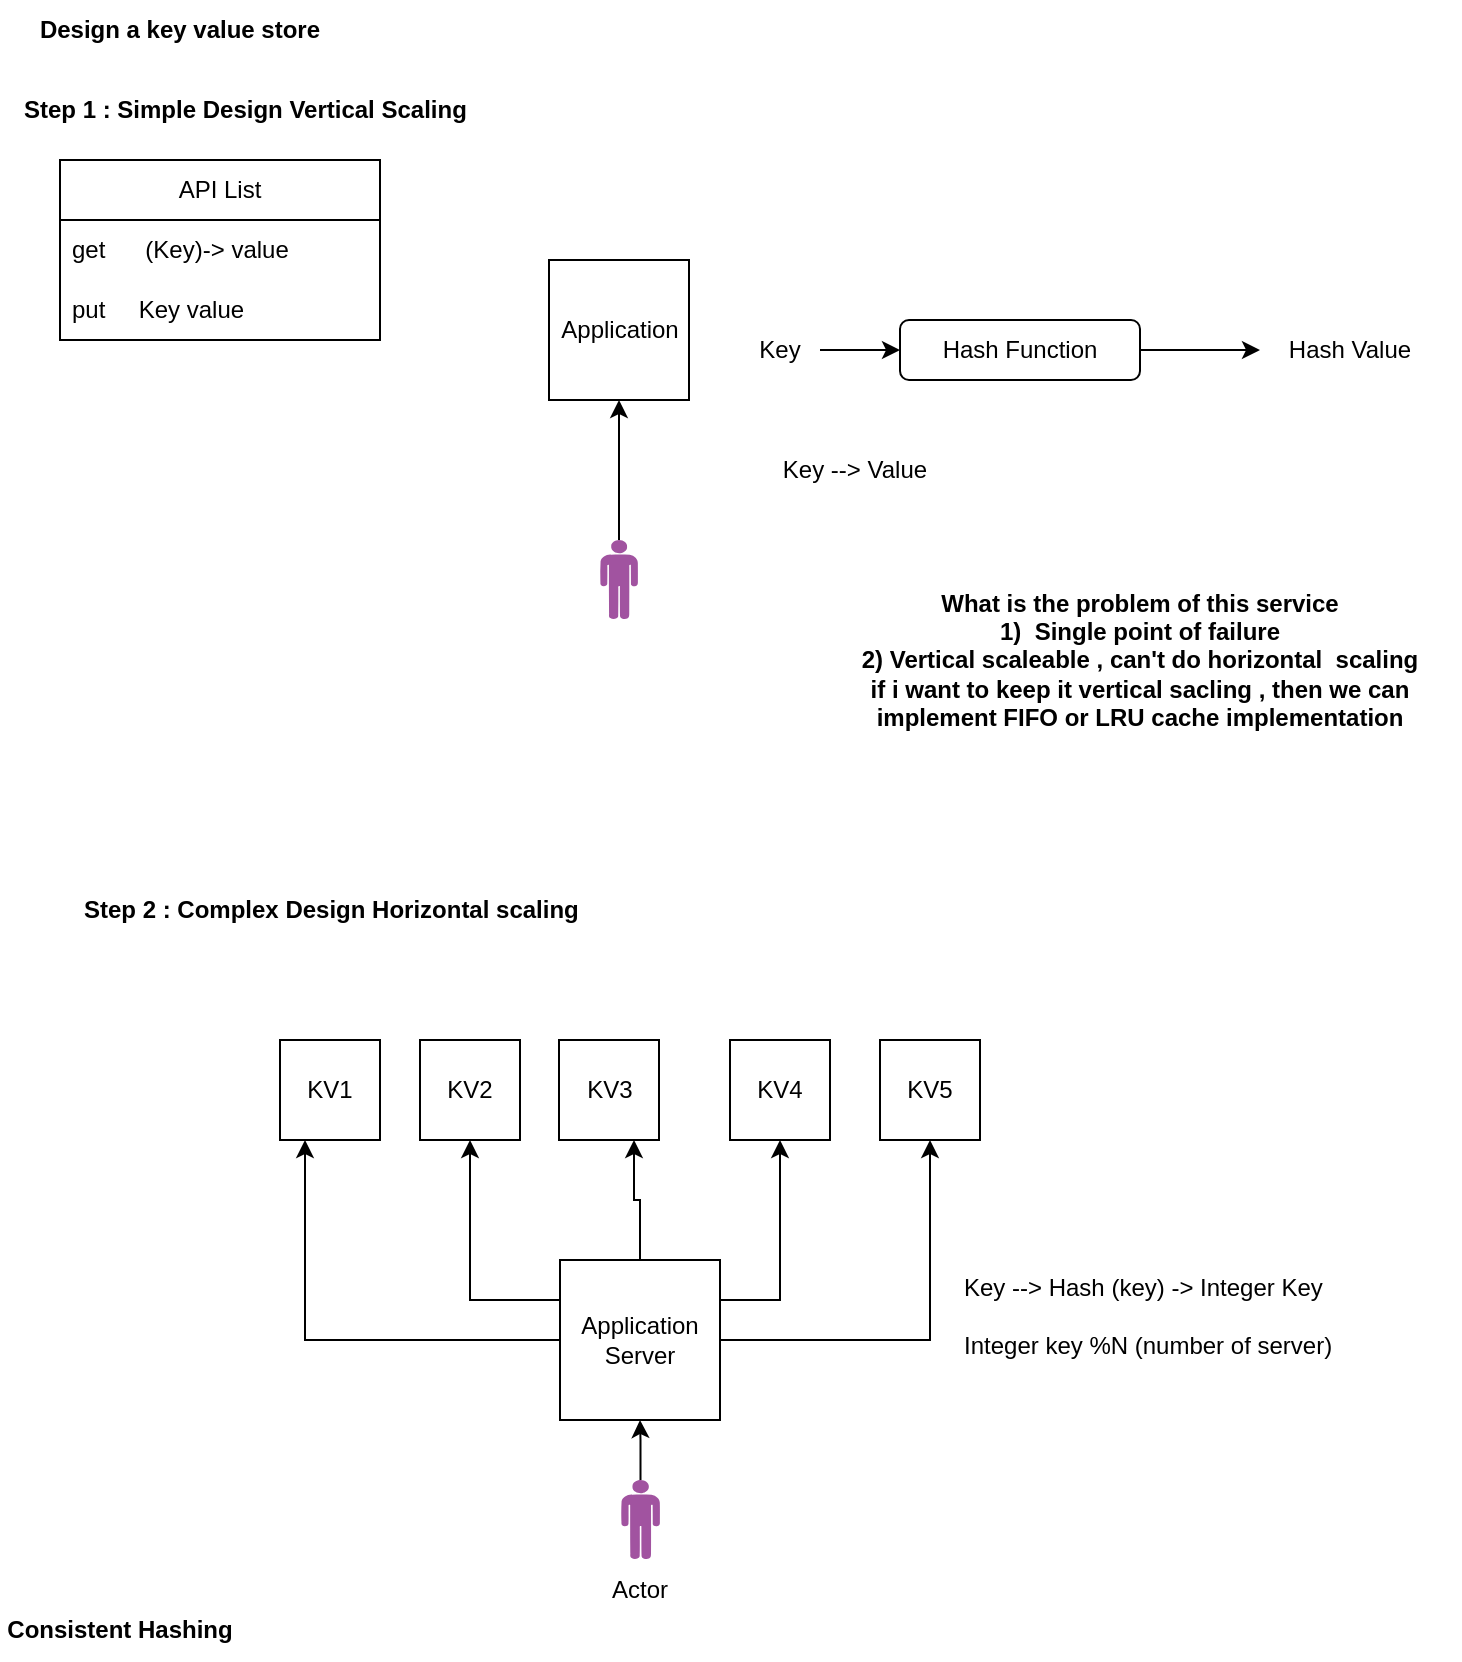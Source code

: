 <mxfile version="24.8.3">
  <diagram name="Key Value Store" id="0Y-sCsEEgywu30MbAkM8">
    <mxGraphModel dx="1050" dy="530" grid="1" gridSize="10" guides="1" tooltips="1" connect="1" arrows="1" fold="1" page="1" pageScale="1" pageWidth="850" pageHeight="1100" math="0" shadow="0">
      <root>
        <mxCell id="0" />
        <mxCell id="1" parent="0" />
        <mxCell id="HIJ6LjRNpunLngv8_PbZ-7" style="edgeStyle=orthogonalEdgeStyle;rounded=0;orthogonalLoop=1;jettySize=auto;html=1;entryX=0.5;entryY=1;entryDx=0;entryDy=0;" edge="1" parent="1" source="HIJ6LjRNpunLngv8_PbZ-1" target="HIJ6LjRNpunLngv8_PbZ-3">
          <mxGeometry relative="1" as="geometry">
            <mxPoint x="349.5" y="220" as="targetPoint" />
          </mxGeometry>
        </mxCell>
        <mxCell id="HIJ6LjRNpunLngv8_PbZ-1" value="" style="verticalLabelPosition=bottom;sketch=0;html=1;fillColor=#A153A0;verticalAlign=top;align=center;pointerEvents=1;shape=mxgraph.cisco_safe.design.actor_2;" vertex="1" parent="1">
          <mxGeometry x="340" y="310" width="19" height="40" as="geometry" />
        </mxCell>
        <mxCell id="HIJ6LjRNpunLngv8_PbZ-2" value="Design a key value store" style="text;html=1;align=center;verticalAlign=middle;whiteSpace=wrap;rounded=0;fontStyle=1" vertex="1" parent="1">
          <mxGeometry x="40" y="40" width="180" height="30" as="geometry" />
        </mxCell>
        <mxCell id="HIJ6LjRNpunLngv8_PbZ-3" value="Application" style="whiteSpace=wrap;html=1;aspect=fixed;" vertex="1" parent="1">
          <mxGeometry x="314.5" y="170" width="70" height="70" as="geometry" />
        </mxCell>
        <mxCell id="HIJ6LjRNpunLngv8_PbZ-9" style="edgeStyle=orthogonalEdgeStyle;rounded=0;orthogonalLoop=1;jettySize=auto;html=1;entryX=0;entryY=0.5;entryDx=0;entryDy=0;" edge="1" parent="1" source="HIJ6LjRNpunLngv8_PbZ-4" target="HIJ6LjRNpunLngv8_PbZ-5">
          <mxGeometry relative="1" as="geometry" />
        </mxCell>
        <mxCell id="HIJ6LjRNpunLngv8_PbZ-4" value="Key" style="text;html=1;align=center;verticalAlign=middle;whiteSpace=wrap;rounded=0;" vertex="1" parent="1">
          <mxGeometry x="410" y="200" width="40" height="30" as="geometry" />
        </mxCell>
        <mxCell id="HIJ6LjRNpunLngv8_PbZ-10" style="edgeStyle=orthogonalEdgeStyle;rounded=0;orthogonalLoop=1;jettySize=auto;html=1;" edge="1" parent="1" source="HIJ6LjRNpunLngv8_PbZ-5" target="HIJ6LjRNpunLngv8_PbZ-6">
          <mxGeometry relative="1" as="geometry" />
        </mxCell>
        <mxCell id="HIJ6LjRNpunLngv8_PbZ-5" value="Hash Function" style="rounded=1;whiteSpace=wrap;html=1;" vertex="1" parent="1">
          <mxGeometry x="490" y="200" width="120" height="30" as="geometry" />
        </mxCell>
        <mxCell id="HIJ6LjRNpunLngv8_PbZ-6" value="Hash Value" style="text;html=1;align=center;verticalAlign=middle;whiteSpace=wrap;rounded=0;" vertex="1" parent="1">
          <mxGeometry x="670" y="200" width="90" height="30" as="geometry" />
        </mxCell>
        <mxCell id="HIJ6LjRNpunLngv8_PbZ-11" value="API List" style="swimlane;fontStyle=0;childLayout=stackLayout;horizontal=1;startSize=30;horizontalStack=0;resizeParent=1;resizeParentMax=0;resizeLast=0;collapsible=1;marginBottom=0;whiteSpace=wrap;html=1;" vertex="1" parent="1">
          <mxGeometry x="70" y="120" width="160" height="90" as="geometry" />
        </mxCell>
        <mxCell id="HIJ6LjRNpunLngv8_PbZ-12" value="get&amp;nbsp; &amp;nbsp; &amp;nbsp; (Key)-&amp;gt; value" style="text;strokeColor=none;fillColor=none;align=left;verticalAlign=middle;spacingLeft=4;spacingRight=4;overflow=hidden;points=[[0,0.5],[1,0.5]];portConstraint=eastwest;rotatable=0;whiteSpace=wrap;html=1;" vertex="1" parent="HIJ6LjRNpunLngv8_PbZ-11">
          <mxGeometry y="30" width="160" height="30" as="geometry" />
        </mxCell>
        <mxCell id="HIJ6LjRNpunLngv8_PbZ-13" value="put&amp;nbsp; &amp;nbsp; &amp;nbsp;Key value" style="text;strokeColor=none;fillColor=none;align=left;verticalAlign=middle;spacingLeft=4;spacingRight=4;overflow=hidden;points=[[0,0.5],[1,0.5]];portConstraint=eastwest;rotatable=0;whiteSpace=wrap;html=1;" vertex="1" parent="HIJ6LjRNpunLngv8_PbZ-11">
          <mxGeometry y="60" width="160" height="30" as="geometry" />
        </mxCell>
        <mxCell id="HIJ6LjRNpunLngv8_PbZ-15" value="Key --&amp;gt; Value" style="text;html=1;align=center;verticalAlign=middle;whiteSpace=wrap;rounded=0;" vertex="1" parent="1">
          <mxGeometry x="425" y="260" width="85" height="30" as="geometry" />
        </mxCell>
        <mxCell id="HIJ6LjRNpunLngv8_PbZ-17" value="What is the problem of this service&lt;div&gt;1)&amp;nbsp; Single point of failure&lt;/div&gt;&lt;div&gt;2) Vertical scaleable , can&#39;t do horizontal&amp;nbsp; scaling&lt;/div&gt;&lt;div&gt;if i want to keep it vertical sacling , then we can implement FIFO or LRU cache implementation&lt;/div&gt;" style="text;html=1;align=center;verticalAlign=middle;whiteSpace=wrap;rounded=0;fontStyle=1" vertex="1" parent="1">
          <mxGeometry x="450" y="320" width="320" height="100" as="geometry" />
        </mxCell>
        <mxCell id="HIJ6LjRNpunLngv8_PbZ-18" value="Step 1 : Simple Design Vertical Scaling&amp;nbsp;" style="text;html=1;align=left;verticalAlign=middle;whiteSpace=wrap;rounded=0;fontStyle=1" vertex="1" parent="1">
          <mxGeometry x="50" y="80" width="250" height="30" as="geometry" />
        </mxCell>
        <mxCell id="HIJ6LjRNpunLngv8_PbZ-19" value="Step 2 : Complex Design Horizontal scaling" style="text;html=1;align=left;verticalAlign=middle;whiteSpace=wrap;rounded=0;fontStyle=1" vertex="1" parent="1">
          <mxGeometry x="80" y="480" width="270" height="30" as="geometry" />
        </mxCell>
        <mxCell id="HIJ6LjRNpunLngv8_PbZ-23" style="edgeStyle=orthogonalEdgeStyle;rounded=0;orthogonalLoop=1;jettySize=auto;html=1;entryX=0.5;entryY=1;entryDx=0;entryDy=0;" edge="1" parent="1" source="HIJ6LjRNpunLngv8_PbZ-20" target="HIJ6LjRNpunLngv8_PbZ-21">
          <mxGeometry relative="1" as="geometry" />
        </mxCell>
        <mxCell id="HIJ6LjRNpunLngv8_PbZ-20" value="" style="verticalLabelPosition=bottom;sketch=0;html=1;fillColor=#A153A0;verticalAlign=top;align=center;pointerEvents=1;shape=mxgraph.cisco_safe.design.actor_2;" vertex="1" parent="1">
          <mxGeometry x="350.5" y="780" width="19.5" height="40" as="geometry" />
        </mxCell>
        <mxCell id="HIJ6LjRNpunLngv8_PbZ-29" style="edgeStyle=orthogonalEdgeStyle;rounded=0;orthogonalLoop=1;jettySize=auto;html=1;exitX=1;exitY=0.5;exitDx=0;exitDy=0;entryX=0.5;entryY=1;entryDx=0;entryDy=0;" edge="1" parent="1" source="HIJ6LjRNpunLngv8_PbZ-21" target="HIJ6LjRNpunLngv8_PbZ-28">
          <mxGeometry relative="1" as="geometry" />
        </mxCell>
        <mxCell id="HIJ6LjRNpunLngv8_PbZ-30" style="edgeStyle=orthogonalEdgeStyle;rounded=0;orthogonalLoop=1;jettySize=auto;html=1;exitX=1;exitY=0.25;exitDx=0;exitDy=0;entryX=0.5;entryY=1;entryDx=0;entryDy=0;" edge="1" parent="1" source="HIJ6LjRNpunLngv8_PbZ-21" target="HIJ6LjRNpunLngv8_PbZ-27">
          <mxGeometry relative="1" as="geometry" />
        </mxCell>
        <mxCell id="HIJ6LjRNpunLngv8_PbZ-31" style="edgeStyle=orthogonalEdgeStyle;rounded=0;orthogonalLoop=1;jettySize=auto;html=1;exitX=0.5;exitY=0;exitDx=0;exitDy=0;entryX=0.75;entryY=1;entryDx=0;entryDy=0;" edge="1" parent="1" source="HIJ6LjRNpunLngv8_PbZ-21" target="HIJ6LjRNpunLngv8_PbZ-26">
          <mxGeometry relative="1" as="geometry" />
        </mxCell>
        <mxCell id="HIJ6LjRNpunLngv8_PbZ-32" style="edgeStyle=orthogonalEdgeStyle;rounded=0;orthogonalLoop=1;jettySize=auto;html=1;exitX=0;exitY=0.25;exitDx=0;exitDy=0;entryX=0.5;entryY=1;entryDx=0;entryDy=0;" edge="1" parent="1" source="HIJ6LjRNpunLngv8_PbZ-21" target="HIJ6LjRNpunLngv8_PbZ-25">
          <mxGeometry relative="1" as="geometry" />
        </mxCell>
        <mxCell id="HIJ6LjRNpunLngv8_PbZ-33" style="edgeStyle=orthogonalEdgeStyle;rounded=0;orthogonalLoop=1;jettySize=auto;html=1;exitX=0;exitY=0.5;exitDx=0;exitDy=0;entryX=0.25;entryY=1;entryDx=0;entryDy=0;" edge="1" parent="1" source="HIJ6LjRNpunLngv8_PbZ-21" target="HIJ6LjRNpunLngv8_PbZ-24">
          <mxGeometry relative="1" as="geometry" />
        </mxCell>
        <mxCell id="HIJ6LjRNpunLngv8_PbZ-21" value="Application Server" style="whiteSpace=wrap;html=1;aspect=fixed;" vertex="1" parent="1">
          <mxGeometry x="320" y="670" width="80" height="80" as="geometry" />
        </mxCell>
        <mxCell id="HIJ6LjRNpunLngv8_PbZ-24" value="KV1" style="whiteSpace=wrap;html=1;aspect=fixed;" vertex="1" parent="1">
          <mxGeometry x="180" y="560" width="50" height="50" as="geometry" />
        </mxCell>
        <mxCell id="HIJ6LjRNpunLngv8_PbZ-25" value="KV2" style="whiteSpace=wrap;html=1;aspect=fixed;" vertex="1" parent="1">
          <mxGeometry x="250" y="560" width="50" height="50" as="geometry" />
        </mxCell>
        <mxCell id="HIJ6LjRNpunLngv8_PbZ-26" value="KV3" style="whiteSpace=wrap;html=1;aspect=fixed;" vertex="1" parent="1">
          <mxGeometry x="319.5" y="560" width="50" height="50" as="geometry" />
        </mxCell>
        <mxCell id="HIJ6LjRNpunLngv8_PbZ-27" value="KV4" style="whiteSpace=wrap;html=1;aspect=fixed;" vertex="1" parent="1">
          <mxGeometry x="405" y="560" width="50" height="50" as="geometry" />
        </mxCell>
        <mxCell id="HIJ6LjRNpunLngv8_PbZ-28" value="KV5" style="whiteSpace=wrap;html=1;aspect=fixed;" vertex="1" parent="1">
          <mxGeometry x="480" y="560" width="50" height="50" as="geometry" />
        </mxCell>
        <mxCell id="HIJ6LjRNpunLngv8_PbZ-34" value="Key --&amp;gt; Hash (key) -&amp;gt; Integer Key&lt;div&gt;&lt;br&gt;&lt;/div&gt;&lt;div&gt;Integer key %N (number of server)&lt;/div&gt;&lt;div&gt;&lt;br&gt;&lt;/div&gt;" style="text;html=1;align=left;verticalAlign=middle;whiteSpace=wrap;rounded=0;horizontal=1;" vertex="1" parent="1">
          <mxGeometry x="520" y="670" width="210" height="70" as="geometry" />
        </mxCell>
        <mxCell id="HIJ6LjRNpunLngv8_PbZ-36" value="Consistent Hashing" style="text;html=1;align=center;verticalAlign=middle;whiteSpace=wrap;rounded=0;fontStyle=1" vertex="1" parent="1">
          <mxGeometry x="40" y="840" width="120" height="30" as="geometry" />
        </mxCell>
        <mxCell id="HIJ6LjRNpunLngv8_PbZ-37" value="Actor" style="text;html=1;align=center;verticalAlign=middle;whiteSpace=wrap;rounded=0;" vertex="1" parent="1">
          <mxGeometry x="330.25" y="820" width="60" height="30" as="geometry" />
        </mxCell>
      </root>
    </mxGraphModel>
  </diagram>
</mxfile>
